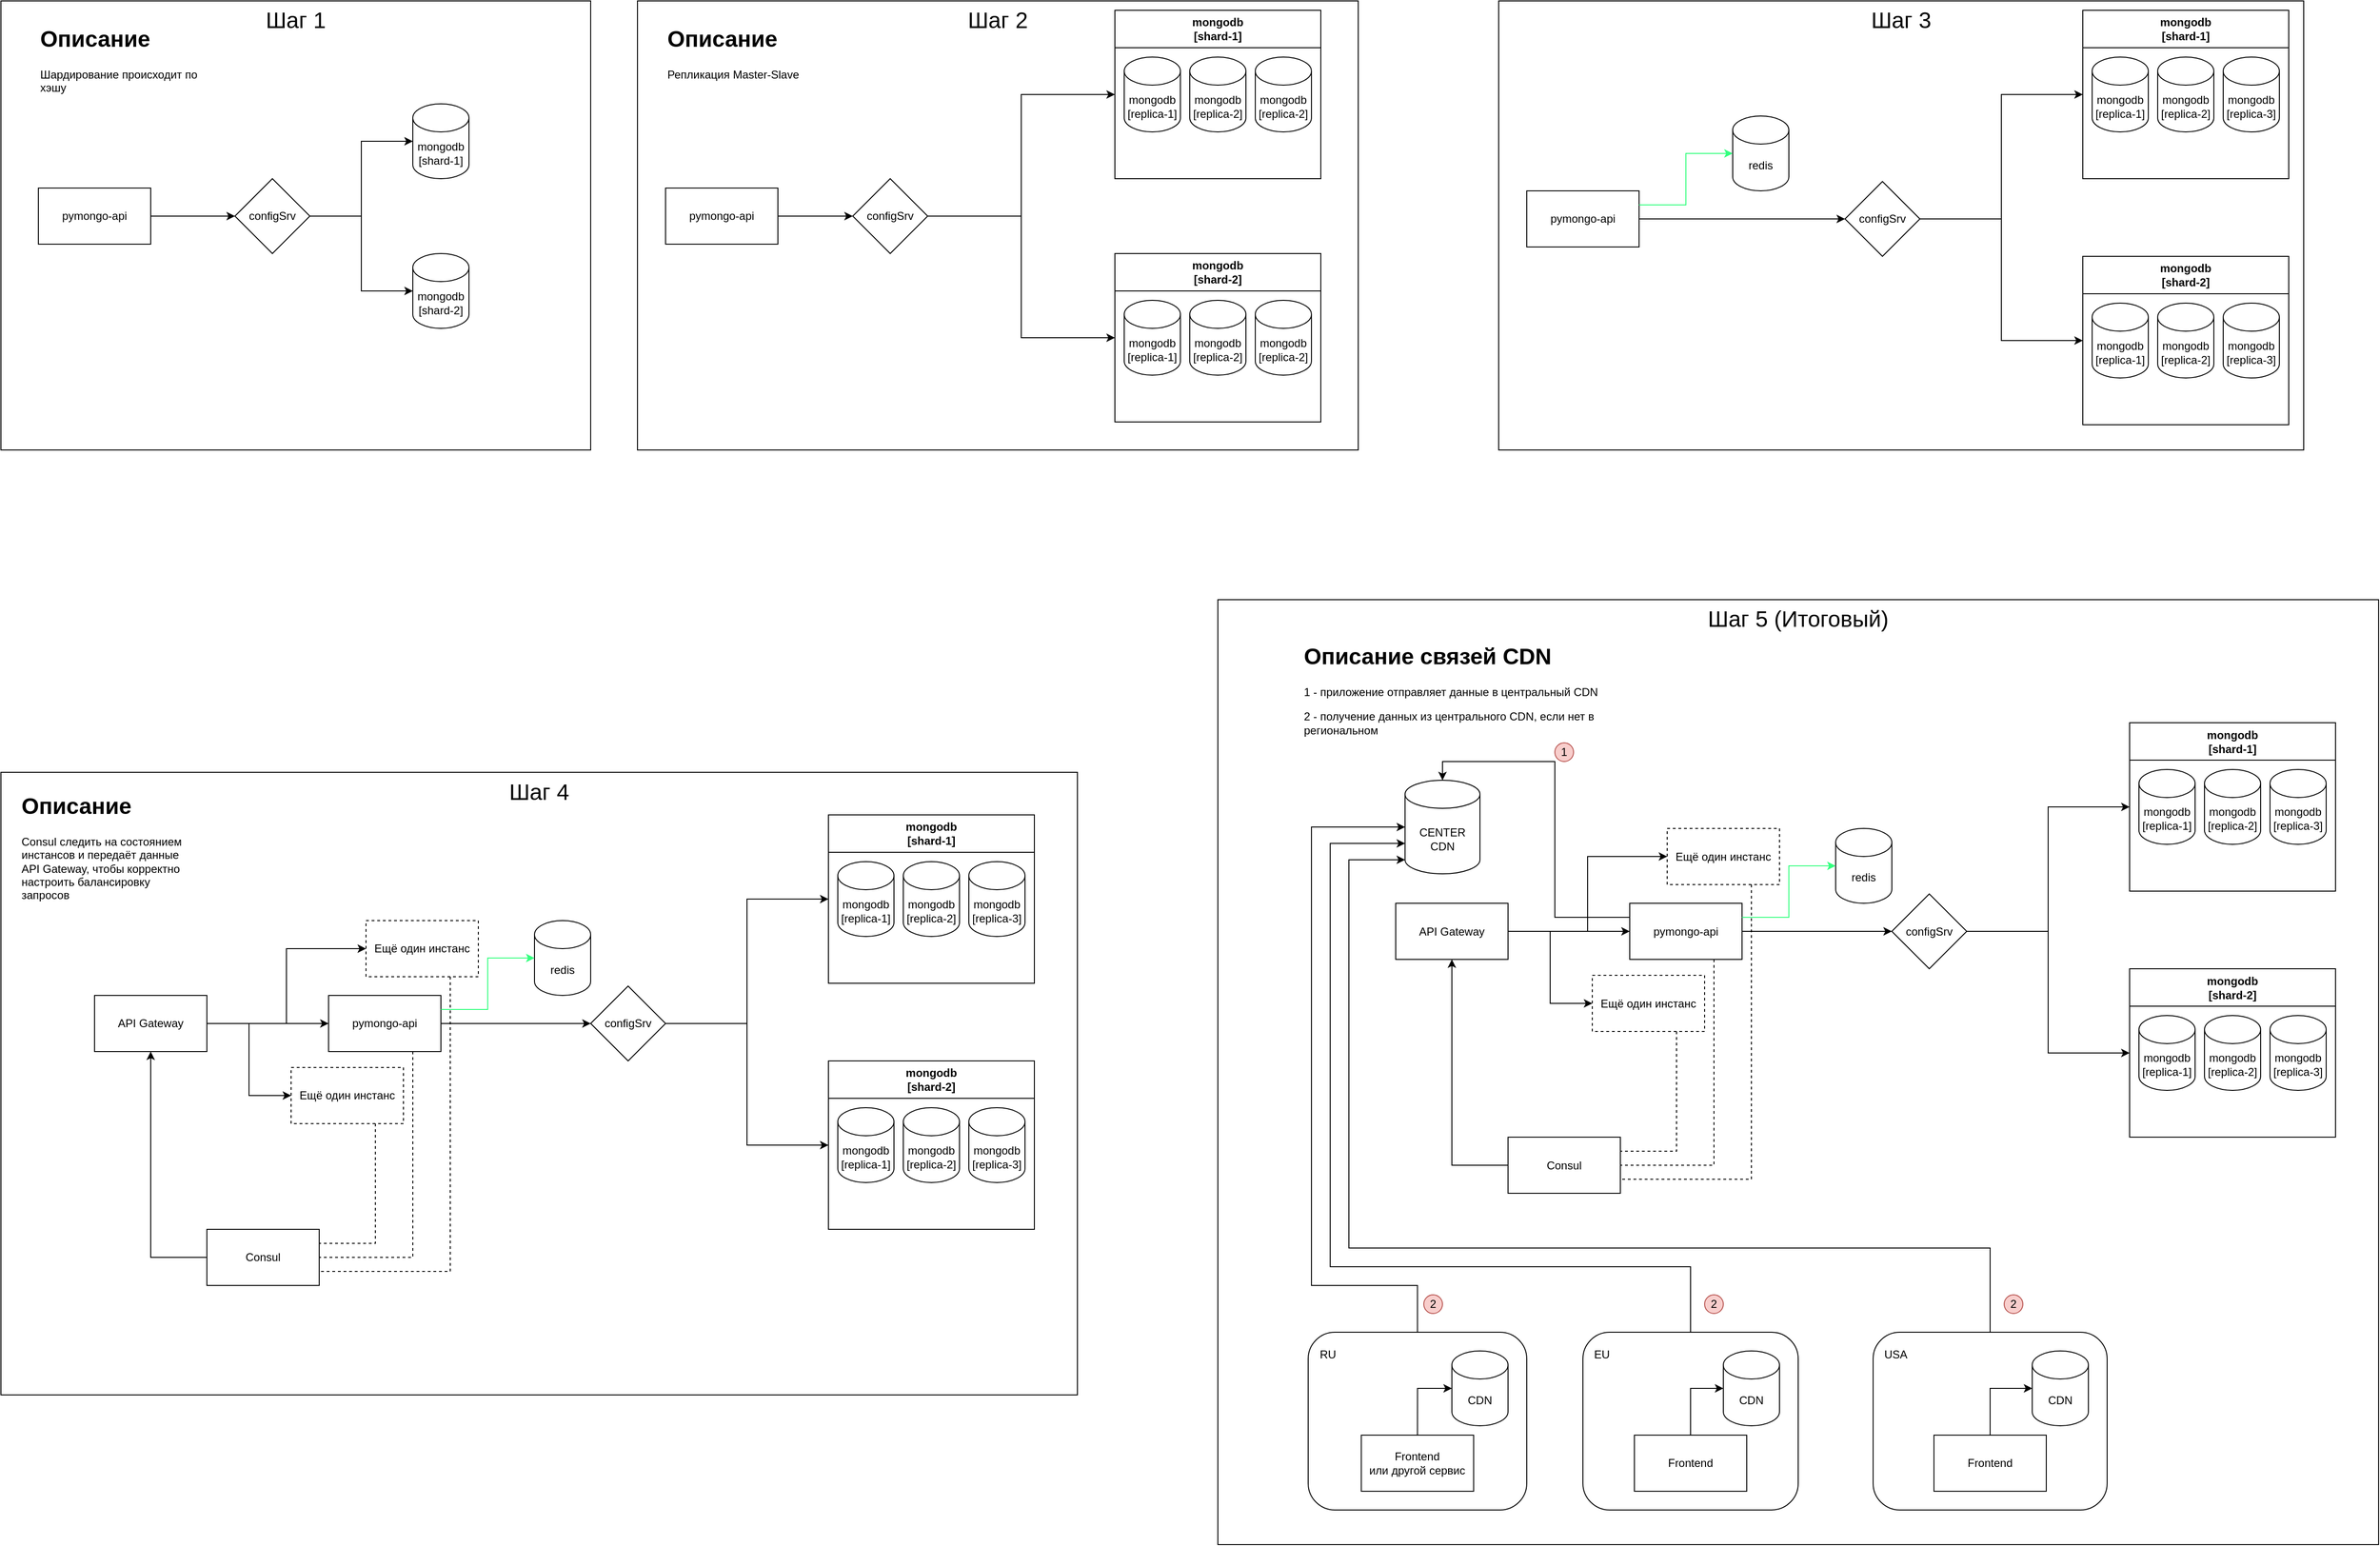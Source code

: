 <mxfile version="25.0.3">
  <diagram name="Page-1" id="-H_mtQnk-PTXWXPvYvuk">
    <mxGraphModel grid="1" page="1" gridSize="10" guides="1" tooltips="1" connect="1" arrows="1" fold="1" pageScale="1" pageWidth="1169" pageHeight="827" math="0" shadow="0">
      <root>
        <mxCell id="0" />
        <mxCell id="1" parent="0" />
        <mxCell id="6GnVp3oRalSN-hNFa3uG-95" value="Шаг 5 (Итоговый)" style="rounded=0;whiteSpace=wrap;html=1;fontSize=24;verticalAlign=top;" vertex="1" parent="1">
          <mxGeometry x="1300" y="640" width="1240" height="1010" as="geometry" />
        </mxCell>
        <mxCell id="6GnVp3oRalSN-hNFa3uG-94" value="Шаг 4" style="rounded=0;whiteSpace=wrap;html=1;fontSize=24;verticalAlign=top;" vertex="1" parent="1">
          <mxGeometry y="824.5" width="1150" height="665.5" as="geometry" />
        </mxCell>
        <mxCell id="6GnVp3oRalSN-hNFa3uG-93" value="Шаг 3" style="rounded=0;whiteSpace=wrap;html=1;fontSize=24;verticalAlign=top;" vertex="1" parent="1">
          <mxGeometry x="1600" width="860" height="480" as="geometry" />
        </mxCell>
        <mxCell id="6GnVp3oRalSN-hNFa3uG-92" value="Шаг 2" style="rounded=0;whiteSpace=wrap;html=1;fontSize=24;verticalAlign=top;" vertex="1" parent="1">
          <mxGeometry x="680" width="770" height="480" as="geometry" />
        </mxCell>
        <mxCell id="6GnVp3oRalSN-hNFa3uG-91" value="Шаг 1" style="rounded=0;whiteSpace=wrap;html=1;align=center;verticalAlign=top;fontSize=24;" vertex="1" parent="1">
          <mxGeometry width="630" height="480" as="geometry" />
        </mxCell>
        <mxCell id="y2DUxDN0twUBvDMPeHDj-34" style="edgeStyle=orthogonalEdgeStyle;rounded=0;orthogonalLoop=1;jettySize=auto;html=1;exitX=1;exitY=0.5;exitDx=0;exitDy=0;entryX=0;entryY=0.5;entryDx=0;entryDy=0;" edge="1" parent="1" source="y2DUxDN0twUBvDMPeHDj-32" target="y2DUxDN0twUBvDMPeHDj-33">
          <mxGeometry relative="1" as="geometry" />
        </mxCell>
        <mxCell id="y2DUxDN0twUBvDMPeHDj-32" value="pymongo-api" style="rounded=0;whiteSpace=wrap;html=1;" vertex="1" parent="1">
          <mxGeometry x="40" y="200" width="120" height="60" as="geometry" />
        </mxCell>
        <mxCell id="y2DUxDN0twUBvDMPeHDj-33" value="configSrv" style="rhombus;whiteSpace=wrap;html=1;" vertex="1" parent="1">
          <mxGeometry x="250" y="190" width="80" height="80" as="geometry" />
        </mxCell>
        <mxCell id="y2DUxDN0twUBvDMPeHDj-35" value="mongodb&lt;div&gt;[shard-1&lt;span style=&quot;background-color: initial;&quot;&gt;]&lt;/span&gt;&lt;/div&gt;" style="shape=cylinder3;whiteSpace=wrap;html=1;boundedLbl=1;backgroundOutline=1;size=15;" vertex="1" parent="1">
          <mxGeometry x="440" y="110" width="60" height="80" as="geometry" />
        </mxCell>
        <mxCell id="y2DUxDN0twUBvDMPeHDj-36" value="mongodb&lt;div&gt;[shard-2&lt;span style=&quot;background-color: initial;&quot;&gt;]&lt;/span&gt;&lt;/div&gt;" style="shape=cylinder3;whiteSpace=wrap;html=1;boundedLbl=1;backgroundOutline=1;size=15;" vertex="1" parent="1">
          <mxGeometry x="440" y="270" width="60" height="80" as="geometry" />
        </mxCell>
        <mxCell id="y2DUxDN0twUBvDMPeHDj-38" style="edgeStyle=orthogonalEdgeStyle;rounded=0;orthogonalLoop=1;jettySize=auto;html=1;exitX=1;exitY=0.5;exitDx=0;exitDy=0;entryX=0;entryY=0.5;entryDx=0;entryDy=0;entryPerimeter=0;" edge="1" parent="1" source="y2DUxDN0twUBvDMPeHDj-33" target="y2DUxDN0twUBvDMPeHDj-35">
          <mxGeometry relative="1" as="geometry" />
        </mxCell>
        <mxCell id="y2DUxDN0twUBvDMPeHDj-40" style="edgeStyle=orthogonalEdgeStyle;rounded=0;orthogonalLoop=1;jettySize=auto;html=1;exitX=1;exitY=0.5;exitDx=0;exitDy=0;entryX=0;entryY=0.5;entryDx=0;entryDy=0;entryPerimeter=0;" edge="1" parent="1" source="y2DUxDN0twUBvDMPeHDj-33" target="y2DUxDN0twUBvDMPeHDj-36">
          <mxGeometry relative="1" as="geometry" />
        </mxCell>
        <mxCell id="y2DUxDN0twUBvDMPeHDj-42" style="edgeStyle=orthogonalEdgeStyle;rounded=0;orthogonalLoop=1;jettySize=auto;html=1;exitX=1;exitY=0.5;exitDx=0;exitDy=0;entryX=0;entryY=0.5;entryDx=0;entryDy=0;" edge="1" parent="1" source="y2DUxDN0twUBvDMPeHDj-43" target="y2DUxDN0twUBvDMPeHDj-44">
          <mxGeometry relative="1" as="geometry" />
        </mxCell>
        <mxCell id="y2DUxDN0twUBvDMPeHDj-43" value="pymongo-api" style="rounded=0;whiteSpace=wrap;html=1;" vertex="1" parent="1">
          <mxGeometry x="710" y="200" width="120" height="60" as="geometry" />
        </mxCell>
        <mxCell id="t4uRbhj1rG5dA1wvpXLE-17" style="edgeStyle=orthogonalEdgeStyle;rounded=0;orthogonalLoop=1;jettySize=auto;html=1;exitX=1;exitY=0.5;exitDx=0;exitDy=0;entryX=0;entryY=0.5;entryDx=0;entryDy=0;" edge="1" parent="1" source="y2DUxDN0twUBvDMPeHDj-44" target="t4uRbhj1rG5dA1wvpXLE-1">
          <mxGeometry relative="1" as="geometry" />
        </mxCell>
        <mxCell id="t4uRbhj1rG5dA1wvpXLE-19" style="edgeStyle=orthogonalEdgeStyle;rounded=0;orthogonalLoop=1;jettySize=auto;html=1;exitX=1;exitY=0.5;exitDx=0;exitDy=0;entryX=0;entryY=0.5;entryDx=0;entryDy=0;" edge="1" parent="1" source="y2DUxDN0twUBvDMPeHDj-44" target="t4uRbhj1rG5dA1wvpXLE-9">
          <mxGeometry relative="1" as="geometry" />
        </mxCell>
        <mxCell id="y2DUxDN0twUBvDMPeHDj-44" value="configSrv" style="rhombus;whiteSpace=wrap;html=1;" vertex="1" parent="1">
          <mxGeometry x="910" y="190" width="80" height="80" as="geometry" />
        </mxCell>
        <mxCell id="t4uRbhj1rG5dA1wvpXLE-1" value="mongodb&lt;div&gt;[shard-1]&lt;/div&gt;" style="swimlane;whiteSpace=wrap;html=1;startSize=40;" vertex="1" parent="1">
          <mxGeometry x="1190" y="10" width="220" height="180" as="geometry" />
        </mxCell>
        <mxCell id="t4uRbhj1rG5dA1wvpXLE-2" value="mongodb&lt;div&gt;[replica-1]&lt;/div&gt;" style="shape=cylinder3;whiteSpace=wrap;html=1;boundedLbl=1;backgroundOutline=1;size=15;" vertex="1" parent="t4uRbhj1rG5dA1wvpXLE-1">
          <mxGeometry x="10" y="50" width="60" height="80" as="geometry" />
        </mxCell>
        <mxCell id="t4uRbhj1rG5dA1wvpXLE-4" value="mongodb&lt;div&gt;[replica-2]&lt;/div&gt;" style="shape=cylinder3;whiteSpace=wrap;html=1;boundedLbl=1;backgroundOutline=1;size=15;" vertex="1" parent="t4uRbhj1rG5dA1wvpXLE-1">
          <mxGeometry x="80" y="50" width="60" height="80" as="geometry" />
        </mxCell>
        <mxCell id="t4uRbhj1rG5dA1wvpXLE-3" value="mongodb&lt;div&gt;[replica-2]&lt;/div&gt;" style="shape=cylinder3;whiteSpace=wrap;html=1;boundedLbl=1;backgroundOutline=1;size=15;" vertex="1" parent="t4uRbhj1rG5dA1wvpXLE-1">
          <mxGeometry x="150" y="50" width="60" height="80" as="geometry" />
        </mxCell>
        <mxCell id="t4uRbhj1rG5dA1wvpXLE-9" value="mongodb&lt;div&gt;[shard-2]&lt;/div&gt;" style="swimlane;whiteSpace=wrap;html=1;startSize=40;" vertex="1" parent="1">
          <mxGeometry x="1190" y="270" width="220" height="180" as="geometry" />
        </mxCell>
        <mxCell id="t4uRbhj1rG5dA1wvpXLE-10" value="mongodb&lt;div&gt;[replica-1]&lt;/div&gt;" style="shape=cylinder3;whiteSpace=wrap;html=1;boundedLbl=1;backgroundOutline=1;size=15;" vertex="1" parent="t4uRbhj1rG5dA1wvpXLE-9">
          <mxGeometry x="10" y="50" width="60" height="80" as="geometry" />
        </mxCell>
        <mxCell id="t4uRbhj1rG5dA1wvpXLE-11" value="mongodb&lt;div&gt;[replica-2]&lt;/div&gt;" style="shape=cylinder3;whiteSpace=wrap;html=1;boundedLbl=1;backgroundOutline=1;size=15;" vertex="1" parent="t4uRbhj1rG5dA1wvpXLE-9">
          <mxGeometry x="80" y="50" width="60" height="80" as="geometry" />
        </mxCell>
        <mxCell id="t4uRbhj1rG5dA1wvpXLE-12" value="mongodb&lt;div&gt;[replica-2]&lt;/div&gt;" style="shape=cylinder3;whiteSpace=wrap;html=1;boundedLbl=1;backgroundOutline=1;size=15;" vertex="1" parent="t4uRbhj1rG5dA1wvpXLE-9">
          <mxGeometry x="150" y="50" width="60" height="80" as="geometry" />
        </mxCell>
        <mxCell id="t4uRbhj1rG5dA1wvpXLE-21" style="edgeStyle=orthogonalEdgeStyle;rounded=0;orthogonalLoop=1;jettySize=auto;html=1;exitX=1;exitY=0.5;exitDx=0;exitDy=0;entryX=0;entryY=0.5;entryDx=0;entryDy=0;" edge="1" parent="1" source="t4uRbhj1rG5dA1wvpXLE-22" target="t4uRbhj1rG5dA1wvpXLE-26">
          <mxGeometry relative="1" as="geometry" />
        </mxCell>
        <mxCell id="t4uRbhj1rG5dA1wvpXLE-22" value="pymongo-api" style="rounded=0;whiteSpace=wrap;html=1;" vertex="1" parent="1">
          <mxGeometry x="1630" y="203" width="120" height="60" as="geometry" />
        </mxCell>
        <mxCell id="t4uRbhj1rG5dA1wvpXLE-23" style="edgeStyle=orthogonalEdgeStyle;rounded=0;orthogonalLoop=1;jettySize=auto;html=1;exitX=1;exitY=0.5;exitDx=0;exitDy=0;entryX=0;entryY=0.5;entryDx=0;entryDy=0;" edge="1" parent="1" source="t4uRbhj1rG5dA1wvpXLE-26" target="t4uRbhj1rG5dA1wvpXLE-27">
          <mxGeometry relative="1" as="geometry" />
        </mxCell>
        <mxCell id="t4uRbhj1rG5dA1wvpXLE-25" style="edgeStyle=orthogonalEdgeStyle;rounded=0;orthogonalLoop=1;jettySize=auto;html=1;exitX=1;exitY=0.5;exitDx=0;exitDy=0;entryX=0;entryY=0.5;entryDx=0;entryDy=0;" edge="1" parent="1" source="t4uRbhj1rG5dA1wvpXLE-26" target="t4uRbhj1rG5dA1wvpXLE-31">
          <mxGeometry relative="1" as="geometry" />
        </mxCell>
        <mxCell id="t4uRbhj1rG5dA1wvpXLE-26" value="configSrv" style="rhombus;whiteSpace=wrap;html=1;" vertex="1" parent="1">
          <mxGeometry x="1970" y="193" width="80" height="80" as="geometry" />
        </mxCell>
        <mxCell id="t4uRbhj1rG5dA1wvpXLE-27" value="mongodb&lt;div&gt;[shard-1]&lt;/div&gt;" style="swimlane;whiteSpace=wrap;html=1;startSize=40;" vertex="1" parent="1">
          <mxGeometry x="2224" y="10" width="220" height="180" as="geometry">
            <mxRectangle x="2234" y="7" width="90" height="40" as="alternateBounds" />
          </mxGeometry>
        </mxCell>
        <mxCell id="t4uRbhj1rG5dA1wvpXLE-28" value="mongodb&lt;div&gt;[replica-1]&lt;/div&gt;" style="shape=cylinder3;whiteSpace=wrap;html=1;boundedLbl=1;backgroundOutline=1;size=15;" vertex="1" parent="t4uRbhj1rG5dA1wvpXLE-27">
          <mxGeometry x="10" y="50" width="60" height="80" as="geometry" />
        </mxCell>
        <mxCell id="t4uRbhj1rG5dA1wvpXLE-29" value="mongodb&lt;div&gt;[replica-2]&lt;/div&gt;" style="shape=cylinder3;whiteSpace=wrap;html=1;boundedLbl=1;backgroundOutline=1;size=15;" vertex="1" parent="t4uRbhj1rG5dA1wvpXLE-27">
          <mxGeometry x="80" y="50" width="60" height="80" as="geometry" />
        </mxCell>
        <mxCell id="t4uRbhj1rG5dA1wvpXLE-30" value="mongodb&lt;div&gt;[replica-3]&lt;/div&gt;" style="shape=cylinder3;whiteSpace=wrap;html=1;boundedLbl=1;backgroundOutline=1;size=15;" vertex="1" parent="t4uRbhj1rG5dA1wvpXLE-27">
          <mxGeometry x="150" y="50" width="60" height="80" as="geometry" />
        </mxCell>
        <mxCell id="t4uRbhj1rG5dA1wvpXLE-31" value="mongodb&lt;div&gt;[shard-2]&lt;/div&gt;" style="swimlane;whiteSpace=wrap;html=1;startSize=40;" vertex="1" parent="1">
          <mxGeometry x="2224" y="273" width="220" height="180" as="geometry" />
        </mxCell>
        <mxCell id="t4uRbhj1rG5dA1wvpXLE-32" value="mongodb&lt;div&gt;[replica-1]&lt;/div&gt;" style="shape=cylinder3;whiteSpace=wrap;html=1;boundedLbl=1;backgroundOutline=1;size=15;" vertex="1" parent="t4uRbhj1rG5dA1wvpXLE-31">
          <mxGeometry x="10" y="50" width="60" height="80" as="geometry" />
        </mxCell>
        <mxCell id="t4uRbhj1rG5dA1wvpXLE-33" value="mongodb&lt;div&gt;[replica-2]&lt;/div&gt;" style="shape=cylinder3;whiteSpace=wrap;html=1;boundedLbl=1;backgroundOutline=1;size=15;" vertex="1" parent="t4uRbhj1rG5dA1wvpXLE-31">
          <mxGeometry x="80" y="50" width="60" height="80" as="geometry" />
        </mxCell>
        <mxCell id="t4uRbhj1rG5dA1wvpXLE-34" value="mongodb&lt;div&gt;[replica-3]&lt;/div&gt;" style="shape=cylinder3;whiteSpace=wrap;html=1;boundedLbl=1;backgroundOutline=1;size=15;" vertex="1" parent="t4uRbhj1rG5dA1wvpXLE-31">
          <mxGeometry x="150" y="50" width="60" height="80" as="geometry" />
        </mxCell>
        <mxCell id="t4uRbhj1rG5dA1wvpXLE-39" value="redis" style="shape=cylinder3;whiteSpace=wrap;html=1;boundedLbl=1;backgroundOutline=1;size=15;" vertex="1" parent="1">
          <mxGeometry x="1850" y="123" width="60" height="80" as="geometry" />
        </mxCell>
        <mxCell id="t4uRbhj1rG5dA1wvpXLE-40" style="edgeStyle=orthogonalEdgeStyle;rounded=0;orthogonalLoop=1;jettySize=auto;html=1;exitX=1;exitY=0.25;exitDx=0;exitDy=0;entryX=0;entryY=0.5;entryDx=0;entryDy=0;entryPerimeter=0;strokeColor=#33FF7E;" edge="1" parent="1" source="t4uRbhj1rG5dA1wvpXLE-22" target="t4uRbhj1rG5dA1wvpXLE-39">
          <mxGeometry relative="1" as="geometry" />
        </mxCell>
        <mxCell id="6GnVp3oRalSN-hNFa3uG-1" style="edgeStyle=orthogonalEdgeStyle;rounded=0;orthogonalLoop=1;jettySize=auto;html=1;exitX=1;exitY=0.5;exitDx=0;exitDy=0;entryX=0;entryY=0.5;entryDx=0;entryDy=0;" edge="1" parent="1" source="6GnVp3oRalSN-hNFa3uG-2" target="6GnVp3oRalSN-hNFa3uG-5">
          <mxGeometry relative="1" as="geometry" />
        </mxCell>
        <mxCell id="6GnVp3oRalSN-hNFa3uG-26" style="edgeStyle=orthogonalEdgeStyle;rounded=0;orthogonalLoop=1;jettySize=auto;html=1;exitX=0.75;exitY=1;exitDx=0;exitDy=0;entryX=1;entryY=0.5;entryDx=0;entryDy=0;endArrow=none;endFill=0;dashed=1;" edge="1" parent="1" source="6GnVp3oRalSN-hNFa3uG-2" target="6GnVp3oRalSN-hNFa3uG-23">
          <mxGeometry relative="1" as="geometry" />
        </mxCell>
        <mxCell id="6GnVp3oRalSN-hNFa3uG-2" value="pymongo-api" style="rounded=0;whiteSpace=wrap;html=1;" vertex="1" parent="1">
          <mxGeometry x="350" y="1063" width="120" height="60" as="geometry" />
        </mxCell>
        <mxCell id="6GnVp3oRalSN-hNFa3uG-3" style="edgeStyle=orthogonalEdgeStyle;rounded=0;orthogonalLoop=1;jettySize=auto;html=1;exitX=1;exitY=0.5;exitDx=0;exitDy=0;entryX=0;entryY=0.5;entryDx=0;entryDy=0;" edge="1" parent="1" source="6GnVp3oRalSN-hNFa3uG-5" target="6GnVp3oRalSN-hNFa3uG-6">
          <mxGeometry relative="1" as="geometry" />
        </mxCell>
        <mxCell id="6GnVp3oRalSN-hNFa3uG-4" style="edgeStyle=orthogonalEdgeStyle;rounded=0;orthogonalLoop=1;jettySize=auto;html=1;exitX=1;exitY=0.5;exitDx=0;exitDy=0;entryX=0;entryY=0.5;entryDx=0;entryDy=0;" edge="1" parent="1" source="6GnVp3oRalSN-hNFa3uG-5" target="6GnVp3oRalSN-hNFa3uG-10">
          <mxGeometry relative="1" as="geometry" />
        </mxCell>
        <mxCell id="6GnVp3oRalSN-hNFa3uG-5" value="configSrv" style="rhombus;whiteSpace=wrap;html=1;" vertex="1" parent="1">
          <mxGeometry x="630" y="1053" width="80" height="80" as="geometry" />
        </mxCell>
        <mxCell id="6GnVp3oRalSN-hNFa3uG-6" value="mongodb&lt;div&gt;[shard-1]&lt;/div&gt;" style="swimlane;whiteSpace=wrap;html=1;startSize=40;" vertex="1" parent="1">
          <mxGeometry x="884" y="870" width="220" height="180" as="geometry">
            <mxRectangle x="2234" y="7" width="90" height="40" as="alternateBounds" />
          </mxGeometry>
        </mxCell>
        <mxCell id="6GnVp3oRalSN-hNFa3uG-7" value="mongodb&lt;div&gt;[replica-1]&lt;/div&gt;" style="shape=cylinder3;whiteSpace=wrap;html=1;boundedLbl=1;backgroundOutline=1;size=15;" vertex="1" parent="6GnVp3oRalSN-hNFa3uG-6">
          <mxGeometry x="10" y="50" width="60" height="80" as="geometry" />
        </mxCell>
        <mxCell id="6GnVp3oRalSN-hNFa3uG-8" value="mongodb&lt;div&gt;[replica-2]&lt;/div&gt;" style="shape=cylinder3;whiteSpace=wrap;html=1;boundedLbl=1;backgroundOutline=1;size=15;" vertex="1" parent="6GnVp3oRalSN-hNFa3uG-6">
          <mxGeometry x="80" y="50" width="60" height="80" as="geometry" />
        </mxCell>
        <mxCell id="6GnVp3oRalSN-hNFa3uG-9" value="mongodb&lt;div&gt;[replica-3]&lt;/div&gt;" style="shape=cylinder3;whiteSpace=wrap;html=1;boundedLbl=1;backgroundOutline=1;size=15;" vertex="1" parent="6GnVp3oRalSN-hNFa3uG-6">
          <mxGeometry x="150" y="50" width="60" height="80" as="geometry" />
        </mxCell>
        <mxCell id="6GnVp3oRalSN-hNFa3uG-10" value="mongodb&lt;div&gt;[shard-2]&lt;/div&gt;" style="swimlane;whiteSpace=wrap;html=1;startSize=40;" vertex="1" parent="1">
          <mxGeometry x="884" y="1133" width="220" height="180" as="geometry" />
        </mxCell>
        <mxCell id="6GnVp3oRalSN-hNFa3uG-11" value="mongodb&lt;div&gt;[replica-1]&lt;/div&gt;" style="shape=cylinder3;whiteSpace=wrap;html=1;boundedLbl=1;backgroundOutline=1;size=15;" vertex="1" parent="6GnVp3oRalSN-hNFa3uG-10">
          <mxGeometry x="10" y="50" width="60" height="80" as="geometry" />
        </mxCell>
        <mxCell id="6GnVp3oRalSN-hNFa3uG-12" value="mongodb&lt;div&gt;[replica-2]&lt;/div&gt;" style="shape=cylinder3;whiteSpace=wrap;html=1;boundedLbl=1;backgroundOutline=1;size=15;" vertex="1" parent="6GnVp3oRalSN-hNFa3uG-10">
          <mxGeometry x="80" y="50" width="60" height="80" as="geometry" />
        </mxCell>
        <mxCell id="6GnVp3oRalSN-hNFa3uG-13" value="mongodb&lt;div&gt;[replica-3]&lt;/div&gt;" style="shape=cylinder3;whiteSpace=wrap;html=1;boundedLbl=1;backgroundOutline=1;size=15;" vertex="1" parent="6GnVp3oRalSN-hNFa3uG-10">
          <mxGeometry x="150" y="50" width="60" height="80" as="geometry" />
        </mxCell>
        <mxCell id="6GnVp3oRalSN-hNFa3uG-14" value="redis" style="shape=cylinder3;whiteSpace=wrap;html=1;boundedLbl=1;backgroundOutline=1;size=15;" vertex="1" parent="1">
          <mxGeometry x="570" y="983" width="60" height="80" as="geometry" />
        </mxCell>
        <mxCell id="6GnVp3oRalSN-hNFa3uG-15" style="edgeStyle=orthogonalEdgeStyle;rounded=0;orthogonalLoop=1;jettySize=auto;html=1;exitX=1;exitY=0.25;exitDx=0;exitDy=0;entryX=0;entryY=0.5;entryDx=0;entryDy=0;entryPerimeter=0;strokeColor=#33FF7E;" edge="1" parent="1" source="6GnVp3oRalSN-hNFa3uG-2" target="6GnVp3oRalSN-hNFa3uG-14">
          <mxGeometry relative="1" as="geometry" />
        </mxCell>
        <mxCell id="6GnVp3oRalSN-hNFa3uG-20" style="edgeStyle=orthogonalEdgeStyle;rounded=0;orthogonalLoop=1;jettySize=auto;html=1;exitX=1;exitY=0.5;exitDx=0;exitDy=0;entryX=0;entryY=0.5;entryDx=0;entryDy=0;" edge="1" parent="1" source="6GnVp3oRalSN-hNFa3uG-16" target="6GnVp3oRalSN-hNFa3uG-18">
          <mxGeometry relative="1" as="geometry" />
        </mxCell>
        <mxCell id="6GnVp3oRalSN-hNFa3uG-21" style="edgeStyle=orthogonalEdgeStyle;rounded=0;orthogonalLoop=1;jettySize=auto;html=1;exitX=1;exitY=0.5;exitDx=0;exitDy=0;" edge="1" parent="1" source="6GnVp3oRalSN-hNFa3uG-16" target="6GnVp3oRalSN-hNFa3uG-2">
          <mxGeometry relative="1" as="geometry" />
        </mxCell>
        <mxCell id="6GnVp3oRalSN-hNFa3uG-22" style="edgeStyle=orthogonalEdgeStyle;rounded=0;orthogonalLoop=1;jettySize=auto;html=1;exitX=1;exitY=0.5;exitDx=0;exitDy=0;entryX=0;entryY=0.5;entryDx=0;entryDy=0;" edge="1" parent="1" source="6GnVp3oRalSN-hNFa3uG-16" target="6GnVp3oRalSN-hNFa3uG-19">
          <mxGeometry relative="1" as="geometry" />
        </mxCell>
        <mxCell id="6GnVp3oRalSN-hNFa3uG-16" value="API Gateway" style="rounded=0;whiteSpace=wrap;html=1;" vertex="1" parent="1">
          <mxGeometry x="100" y="1063" width="120" height="60" as="geometry" />
        </mxCell>
        <mxCell id="6GnVp3oRalSN-hNFa3uG-27" style="edgeStyle=orthogonalEdgeStyle;rounded=0;orthogonalLoop=1;jettySize=auto;html=1;exitX=0.75;exitY=1;exitDx=0;exitDy=0;entryX=1;entryY=0.75;entryDx=0;entryDy=0;endArrow=none;endFill=0;dashed=1;" edge="1" parent="1" source="6GnVp3oRalSN-hNFa3uG-18" target="6GnVp3oRalSN-hNFa3uG-23">
          <mxGeometry relative="1" as="geometry" />
        </mxCell>
        <mxCell id="6GnVp3oRalSN-hNFa3uG-18" value="Ещё один инстанс" style="rounded=0;whiteSpace=wrap;html=1;dashed=1;" vertex="1" parent="1">
          <mxGeometry x="390" y="983" width="120" height="60" as="geometry" />
        </mxCell>
        <mxCell id="6GnVp3oRalSN-hNFa3uG-25" style="edgeStyle=orthogonalEdgeStyle;rounded=0;orthogonalLoop=1;jettySize=auto;html=1;exitX=0.75;exitY=1;exitDx=0;exitDy=0;entryX=1;entryY=0.25;entryDx=0;entryDy=0;dashed=1;endArrow=none;endFill=0;" edge="1" parent="1" source="6GnVp3oRalSN-hNFa3uG-19" target="6GnVp3oRalSN-hNFa3uG-23">
          <mxGeometry relative="1" as="geometry" />
        </mxCell>
        <mxCell id="6GnVp3oRalSN-hNFa3uG-19" value="Ещё один инстанс" style="rounded=0;whiteSpace=wrap;html=1;dashed=1;" vertex="1" parent="1">
          <mxGeometry x="310" y="1140" width="120" height="60" as="geometry" />
        </mxCell>
        <mxCell id="6GnVp3oRalSN-hNFa3uG-24" style="edgeStyle=orthogonalEdgeStyle;rounded=0;orthogonalLoop=1;jettySize=auto;html=1;exitX=0;exitY=0.5;exitDx=0;exitDy=0;entryX=0.5;entryY=1;entryDx=0;entryDy=0;" edge="1" parent="1" source="6GnVp3oRalSN-hNFa3uG-23" target="6GnVp3oRalSN-hNFa3uG-16">
          <mxGeometry relative="1" as="geometry" />
        </mxCell>
        <mxCell id="6GnVp3oRalSN-hNFa3uG-23" value="Consul" style="rounded=0;whiteSpace=wrap;html=1;" vertex="1" parent="1">
          <mxGeometry x="220" y="1313" width="120" height="60" as="geometry" />
        </mxCell>
        <mxCell id="6GnVp3oRalSN-hNFa3uG-30" style="edgeStyle=orthogonalEdgeStyle;rounded=0;orthogonalLoop=1;jettySize=auto;html=1;exitX=1;exitY=0.5;exitDx=0;exitDy=0;entryX=0;entryY=0.5;entryDx=0;entryDy=0;" edge="1" parent="1" source="6GnVp3oRalSN-hNFa3uG-32" target="6GnVp3oRalSN-hNFa3uG-35">
          <mxGeometry relative="1" as="geometry" />
        </mxCell>
        <mxCell id="6GnVp3oRalSN-hNFa3uG-31" style="edgeStyle=orthogonalEdgeStyle;rounded=0;orthogonalLoop=1;jettySize=auto;html=1;exitX=0.75;exitY=1;exitDx=0;exitDy=0;entryX=1;entryY=0.5;entryDx=0;entryDy=0;endArrow=none;endFill=0;dashed=1;" edge="1" parent="1" source="6GnVp3oRalSN-hNFa3uG-32" target="6GnVp3oRalSN-hNFa3uG-55">
          <mxGeometry relative="1" as="geometry" />
        </mxCell>
        <mxCell id="6GnVp3oRalSN-hNFa3uG-32" value="pymongo-api" style="rounded=0;whiteSpace=wrap;html=1;" vertex="1" parent="1">
          <mxGeometry x="1740" y="964.5" width="120" height="60" as="geometry" />
        </mxCell>
        <mxCell id="6GnVp3oRalSN-hNFa3uG-33" style="edgeStyle=orthogonalEdgeStyle;rounded=0;orthogonalLoop=1;jettySize=auto;html=1;exitX=1;exitY=0.5;exitDx=0;exitDy=0;entryX=0;entryY=0.5;entryDx=0;entryDy=0;" edge="1" parent="1" source="6GnVp3oRalSN-hNFa3uG-35" target="6GnVp3oRalSN-hNFa3uG-36">
          <mxGeometry relative="1" as="geometry" />
        </mxCell>
        <mxCell id="6GnVp3oRalSN-hNFa3uG-34" style="edgeStyle=orthogonalEdgeStyle;rounded=0;orthogonalLoop=1;jettySize=auto;html=1;exitX=1;exitY=0.5;exitDx=0;exitDy=0;entryX=0;entryY=0.5;entryDx=0;entryDy=0;" edge="1" parent="1" source="6GnVp3oRalSN-hNFa3uG-35" target="6GnVp3oRalSN-hNFa3uG-40">
          <mxGeometry relative="1" as="geometry" />
        </mxCell>
        <mxCell id="6GnVp3oRalSN-hNFa3uG-35" value="configSrv" style="rhombus;whiteSpace=wrap;html=1;" vertex="1" parent="1">
          <mxGeometry x="2020" y="954.5" width="80" height="80" as="geometry" />
        </mxCell>
        <mxCell id="6GnVp3oRalSN-hNFa3uG-36" value="mongodb&lt;div&gt;[shard-1]&lt;/div&gt;" style="swimlane;whiteSpace=wrap;html=1;startSize=40;" vertex="1" parent="1">
          <mxGeometry x="2274" y="771.5" width="220" height="180" as="geometry">
            <mxRectangle x="2234" y="7" width="90" height="40" as="alternateBounds" />
          </mxGeometry>
        </mxCell>
        <mxCell id="6GnVp3oRalSN-hNFa3uG-37" value="mongodb&lt;div&gt;[replica-1]&lt;/div&gt;" style="shape=cylinder3;whiteSpace=wrap;html=1;boundedLbl=1;backgroundOutline=1;size=15;" vertex="1" parent="6GnVp3oRalSN-hNFa3uG-36">
          <mxGeometry x="10" y="50" width="60" height="80" as="geometry" />
        </mxCell>
        <mxCell id="6GnVp3oRalSN-hNFa3uG-38" value="mongodb&lt;div&gt;[replica-2]&lt;/div&gt;" style="shape=cylinder3;whiteSpace=wrap;html=1;boundedLbl=1;backgroundOutline=1;size=15;" vertex="1" parent="6GnVp3oRalSN-hNFa3uG-36">
          <mxGeometry x="80" y="50" width="60" height="80" as="geometry" />
        </mxCell>
        <mxCell id="6GnVp3oRalSN-hNFa3uG-39" value="mongodb&lt;div&gt;[replica-3]&lt;/div&gt;" style="shape=cylinder3;whiteSpace=wrap;html=1;boundedLbl=1;backgroundOutline=1;size=15;" vertex="1" parent="6GnVp3oRalSN-hNFa3uG-36">
          <mxGeometry x="150" y="50" width="60" height="80" as="geometry" />
        </mxCell>
        <mxCell id="6GnVp3oRalSN-hNFa3uG-40" value="mongodb&lt;div&gt;[shard-2]&lt;/div&gt;" style="swimlane;whiteSpace=wrap;html=1;startSize=40;" vertex="1" parent="1">
          <mxGeometry x="2274" y="1034.5" width="220" height="180" as="geometry" />
        </mxCell>
        <mxCell id="6GnVp3oRalSN-hNFa3uG-41" value="mongodb&lt;div&gt;[replica-1]&lt;/div&gt;" style="shape=cylinder3;whiteSpace=wrap;html=1;boundedLbl=1;backgroundOutline=1;size=15;" vertex="1" parent="6GnVp3oRalSN-hNFa3uG-40">
          <mxGeometry x="10" y="50" width="60" height="80" as="geometry" />
        </mxCell>
        <mxCell id="6GnVp3oRalSN-hNFa3uG-42" value="mongodb&lt;div&gt;[replica-2]&lt;/div&gt;" style="shape=cylinder3;whiteSpace=wrap;html=1;boundedLbl=1;backgroundOutline=1;size=15;" vertex="1" parent="6GnVp3oRalSN-hNFa3uG-40">
          <mxGeometry x="80" y="50" width="60" height="80" as="geometry" />
        </mxCell>
        <mxCell id="6GnVp3oRalSN-hNFa3uG-43" value="mongodb&lt;div&gt;[replica-3]&lt;/div&gt;" style="shape=cylinder3;whiteSpace=wrap;html=1;boundedLbl=1;backgroundOutline=1;size=15;" vertex="1" parent="6GnVp3oRalSN-hNFa3uG-40">
          <mxGeometry x="150" y="50" width="60" height="80" as="geometry" />
        </mxCell>
        <mxCell id="6GnVp3oRalSN-hNFa3uG-44" value="redis" style="shape=cylinder3;whiteSpace=wrap;html=1;boundedLbl=1;backgroundOutline=1;size=15;" vertex="1" parent="1">
          <mxGeometry x="1960" y="884.5" width="60" height="80" as="geometry" />
        </mxCell>
        <mxCell id="6GnVp3oRalSN-hNFa3uG-45" style="edgeStyle=orthogonalEdgeStyle;rounded=0;orthogonalLoop=1;jettySize=auto;html=1;exitX=1;exitY=0.25;exitDx=0;exitDy=0;entryX=0;entryY=0.5;entryDx=0;entryDy=0;entryPerimeter=0;strokeColor=#33FF7E;" edge="1" parent="1" source="6GnVp3oRalSN-hNFa3uG-32" target="6GnVp3oRalSN-hNFa3uG-44">
          <mxGeometry relative="1" as="geometry" />
        </mxCell>
        <mxCell id="6GnVp3oRalSN-hNFa3uG-46" style="edgeStyle=orthogonalEdgeStyle;rounded=0;orthogonalLoop=1;jettySize=auto;html=1;exitX=1;exitY=0.5;exitDx=0;exitDy=0;entryX=0;entryY=0.5;entryDx=0;entryDy=0;" edge="1" parent="1" source="6GnVp3oRalSN-hNFa3uG-49" target="6GnVp3oRalSN-hNFa3uG-51">
          <mxGeometry relative="1" as="geometry" />
        </mxCell>
        <mxCell id="6GnVp3oRalSN-hNFa3uG-47" style="edgeStyle=orthogonalEdgeStyle;rounded=0;orthogonalLoop=1;jettySize=auto;html=1;exitX=1;exitY=0.5;exitDx=0;exitDy=0;" edge="1" parent="1" source="6GnVp3oRalSN-hNFa3uG-49" target="6GnVp3oRalSN-hNFa3uG-32">
          <mxGeometry relative="1" as="geometry" />
        </mxCell>
        <mxCell id="6GnVp3oRalSN-hNFa3uG-48" style="edgeStyle=orthogonalEdgeStyle;rounded=0;orthogonalLoop=1;jettySize=auto;html=1;exitX=1;exitY=0.5;exitDx=0;exitDy=0;entryX=0;entryY=0.5;entryDx=0;entryDy=0;" edge="1" parent="1" source="6GnVp3oRalSN-hNFa3uG-49" target="6GnVp3oRalSN-hNFa3uG-53">
          <mxGeometry relative="1" as="geometry" />
        </mxCell>
        <mxCell id="6GnVp3oRalSN-hNFa3uG-49" value="API Gateway" style="rounded=0;whiteSpace=wrap;html=1;" vertex="1" parent="1">
          <mxGeometry x="1490" y="964.5" width="120" height="60" as="geometry" />
        </mxCell>
        <mxCell id="6GnVp3oRalSN-hNFa3uG-50" style="edgeStyle=orthogonalEdgeStyle;rounded=0;orthogonalLoop=1;jettySize=auto;html=1;exitX=0.75;exitY=1;exitDx=0;exitDy=0;entryX=1;entryY=0.75;entryDx=0;entryDy=0;endArrow=none;endFill=0;dashed=1;" edge="1" parent="1" source="6GnVp3oRalSN-hNFa3uG-51" target="6GnVp3oRalSN-hNFa3uG-55">
          <mxGeometry relative="1" as="geometry" />
        </mxCell>
        <mxCell id="6GnVp3oRalSN-hNFa3uG-51" value="Ещё один инстанс" style="rounded=0;whiteSpace=wrap;html=1;dashed=1;" vertex="1" parent="1">
          <mxGeometry x="1780" y="884.5" width="120" height="60" as="geometry" />
        </mxCell>
        <mxCell id="6GnVp3oRalSN-hNFa3uG-52" style="edgeStyle=orthogonalEdgeStyle;rounded=0;orthogonalLoop=1;jettySize=auto;html=1;exitX=0.75;exitY=1;exitDx=0;exitDy=0;entryX=1;entryY=0.25;entryDx=0;entryDy=0;dashed=1;endArrow=none;endFill=0;" edge="1" parent="1" source="6GnVp3oRalSN-hNFa3uG-53" target="6GnVp3oRalSN-hNFa3uG-55">
          <mxGeometry relative="1" as="geometry" />
        </mxCell>
        <mxCell id="6GnVp3oRalSN-hNFa3uG-53" value="Ещё один инстанс" style="rounded=0;whiteSpace=wrap;html=1;dashed=1;" vertex="1" parent="1">
          <mxGeometry x="1700" y="1041.5" width="120" height="60" as="geometry" />
        </mxCell>
        <mxCell id="6GnVp3oRalSN-hNFa3uG-54" style="edgeStyle=orthogonalEdgeStyle;rounded=0;orthogonalLoop=1;jettySize=auto;html=1;exitX=0;exitY=0.5;exitDx=0;exitDy=0;entryX=0.5;entryY=1;entryDx=0;entryDy=0;" edge="1" parent="1" source="6GnVp3oRalSN-hNFa3uG-55" target="6GnVp3oRalSN-hNFa3uG-49">
          <mxGeometry relative="1" as="geometry" />
        </mxCell>
        <mxCell id="6GnVp3oRalSN-hNFa3uG-55" value="Consul" style="rounded=0;whiteSpace=wrap;html=1;" vertex="1" parent="1">
          <mxGeometry x="1610" y="1214.5" width="120" height="60" as="geometry" />
        </mxCell>
        <mxCell id="6GnVp3oRalSN-hNFa3uG-56" value="RU" style="rounded=1;whiteSpace=wrap;html=1;align=left;verticalAlign=top;spacingRight=0;spacingLeft=10;spacingTop=10;" vertex="1" parent="1">
          <mxGeometry x="1396.5" y="1423" width="233.5" height="190" as="geometry" />
        </mxCell>
        <mxCell id="6GnVp3oRalSN-hNFa3uG-57" value="EU" style="rounded=1;whiteSpace=wrap;html=1;align=left;verticalAlign=top;spacingLeft=10;spacingTop=10;" vertex="1" parent="1">
          <mxGeometry x="1690" y="1423" width="230" height="190" as="geometry" />
        </mxCell>
        <mxCell id="6GnVp3oRalSN-hNFa3uG-58" value="USA" style="rounded=1;whiteSpace=wrap;html=1;spacingLeft=10;spacingTop=10;verticalAlign=top;align=left;" vertex="1" parent="1">
          <mxGeometry x="2000" y="1423" width="250" height="190" as="geometry" />
        </mxCell>
        <mxCell id="6GnVp3oRalSN-hNFa3uG-60" value="Frontend&lt;div&gt;или другой сервис&lt;/div&gt;" style="rounded=0;whiteSpace=wrap;html=1;" vertex="1" parent="1">
          <mxGeometry x="1453.25" y="1533" width="120" height="60" as="geometry" />
        </mxCell>
        <mxCell id="6GnVp3oRalSN-hNFa3uG-61" value="Frontend" style="rounded=0;whiteSpace=wrap;html=1;" vertex="1" parent="1">
          <mxGeometry x="1745" y="1533" width="120" height="60" as="geometry" />
        </mxCell>
        <mxCell id="6GnVp3oRalSN-hNFa3uG-62" value="Frontend" style="rounded=0;whiteSpace=wrap;html=1;" vertex="1" parent="1">
          <mxGeometry x="2065" y="1533" width="120" height="60" as="geometry" />
        </mxCell>
        <mxCell id="6GnVp3oRalSN-hNFa3uG-63" value="CDN" style="shape=cylinder3;whiteSpace=wrap;html=1;boundedLbl=1;backgroundOutline=1;size=15;" vertex="1" parent="1">
          <mxGeometry x="1550" y="1443" width="60" height="80" as="geometry" />
        </mxCell>
        <mxCell id="6GnVp3oRalSN-hNFa3uG-64" value="CDN" style="shape=cylinder3;whiteSpace=wrap;html=1;boundedLbl=1;backgroundOutline=1;size=15;" vertex="1" parent="1">
          <mxGeometry x="1840" y="1443" width="60" height="80" as="geometry" />
        </mxCell>
        <mxCell id="6GnVp3oRalSN-hNFa3uG-65" value="CDN" style="shape=cylinder3;whiteSpace=wrap;html=1;boundedLbl=1;backgroundOutline=1;size=15;" vertex="1" parent="1">
          <mxGeometry x="2170" y="1443" width="60" height="80" as="geometry" />
        </mxCell>
        <mxCell id="6GnVp3oRalSN-hNFa3uG-66" style="edgeStyle=orthogonalEdgeStyle;rounded=0;orthogonalLoop=1;jettySize=auto;html=1;exitX=0.5;exitY=0;exitDx=0;exitDy=0;entryX=0;entryY=0.5;entryDx=0;entryDy=0;entryPerimeter=0;" edge="1" parent="1" source="6GnVp3oRalSN-hNFa3uG-60" target="6GnVp3oRalSN-hNFa3uG-63">
          <mxGeometry relative="1" as="geometry" />
        </mxCell>
        <mxCell id="6GnVp3oRalSN-hNFa3uG-67" style="edgeStyle=orthogonalEdgeStyle;rounded=0;orthogonalLoop=1;jettySize=auto;html=1;exitX=0.5;exitY=0;exitDx=0;exitDy=0;entryX=0;entryY=0.5;entryDx=0;entryDy=0;entryPerimeter=0;" edge="1" parent="1" source="6GnVp3oRalSN-hNFa3uG-61" target="6GnVp3oRalSN-hNFa3uG-64">
          <mxGeometry relative="1" as="geometry" />
        </mxCell>
        <mxCell id="6GnVp3oRalSN-hNFa3uG-68" style="edgeStyle=orthogonalEdgeStyle;rounded=0;orthogonalLoop=1;jettySize=auto;html=1;exitX=0.5;exitY=0;exitDx=0;exitDy=0;entryX=0;entryY=0.5;entryDx=0;entryDy=0;entryPerimeter=0;" edge="1" parent="1" source="6GnVp3oRalSN-hNFa3uG-62" target="6GnVp3oRalSN-hNFa3uG-65">
          <mxGeometry relative="1" as="geometry" />
        </mxCell>
        <mxCell id="6GnVp3oRalSN-hNFa3uG-69" value="CENTER CDN" style="shape=cylinder3;whiteSpace=wrap;html=1;boundedLbl=1;backgroundOutline=1;size=15;" vertex="1" parent="1">
          <mxGeometry x="1500" y="833" width="80" height="100" as="geometry" />
        </mxCell>
        <mxCell id="6GnVp3oRalSN-hNFa3uG-71" style="edgeStyle=orthogonalEdgeStyle;rounded=0;orthogonalLoop=1;jettySize=auto;html=1;entryX=0;entryY=0.5;entryDx=0;entryDy=0;entryPerimeter=0;" edge="1" parent="1" source="6GnVp3oRalSN-hNFa3uG-56" target="6GnVp3oRalSN-hNFa3uG-69">
          <mxGeometry relative="1" as="geometry">
            <Array as="points">
              <mxPoint x="1513" y="1373" />
              <mxPoint x="1400" y="1373" />
              <mxPoint x="1400" y="883" />
            </Array>
          </mxGeometry>
        </mxCell>
        <mxCell id="6GnVp3oRalSN-hNFa3uG-72" style="edgeStyle=orthogonalEdgeStyle;rounded=0;orthogonalLoop=1;jettySize=auto;html=1;entryX=0;entryY=0;entryDx=0;entryDy=67.5;entryPerimeter=0;" edge="1" parent="1" source="6GnVp3oRalSN-hNFa3uG-57" target="6GnVp3oRalSN-hNFa3uG-69">
          <mxGeometry relative="1" as="geometry">
            <Array as="points">
              <mxPoint x="1805" y="1353" />
              <mxPoint x="1420" y="1353" />
              <mxPoint x="1420" y="900" />
            </Array>
          </mxGeometry>
        </mxCell>
        <mxCell id="6GnVp3oRalSN-hNFa3uG-74" style="edgeStyle=orthogonalEdgeStyle;rounded=0;orthogonalLoop=1;jettySize=auto;html=1;entryX=0;entryY=1;entryDx=0;entryDy=-15;entryPerimeter=0;" edge="1" parent="1" source="6GnVp3oRalSN-hNFa3uG-58" target="6GnVp3oRalSN-hNFa3uG-69">
          <mxGeometry relative="1" as="geometry">
            <Array as="points">
              <mxPoint x="2125" y="1333" />
              <mxPoint x="1440" y="1333" />
              <mxPoint x="1440" y="918" />
            </Array>
          </mxGeometry>
        </mxCell>
        <mxCell id="6GnVp3oRalSN-hNFa3uG-76" value="1" style="ellipse;whiteSpace=wrap;html=1;aspect=fixed;fillColor=#f8cecc;strokeColor=#b85450;" vertex="1" parent="1">
          <mxGeometry x="1660" y="793" width="20" height="20" as="geometry" />
        </mxCell>
        <mxCell id="6GnVp3oRalSN-hNFa3uG-80" value="&lt;h1 style=&quot;margin-top: 0px;&quot;&gt;Описание связей CDN&lt;/h1&gt;&lt;p&gt;1 - приложение отправляет данные в центральный CDN&lt;/p&gt;&lt;p&gt;2 - получение данных из центрального CDN, если нет в региональном&amp;nbsp;&lt;/p&gt;" style="text;html=1;whiteSpace=wrap;overflow=hidden;rounded=0;" vertex="1" parent="1">
          <mxGeometry x="1390" y="680" width="320" height="120" as="geometry" />
        </mxCell>
        <mxCell id="6GnVp3oRalSN-hNFa3uG-82" style="edgeStyle=orthogonalEdgeStyle;rounded=0;orthogonalLoop=1;jettySize=auto;html=1;exitX=0;exitY=0.25;exitDx=0;exitDy=0;entryX=0.5;entryY=0;entryDx=0;entryDy=0;entryPerimeter=0;" edge="1" parent="1" source="6GnVp3oRalSN-hNFa3uG-32" target="6GnVp3oRalSN-hNFa3uG-69">
          <mxGeometry relative="1" as="geometry" />
        </mxCell>
        <mxCell id="6GnVp3oRalSN-hNFa3uG-83" value="2" style="ellipse;whiteSpace=wrap;html=1;aspect=fixed;fillColor=#f8cecc;strokeColor=#b85450;" vertex="1" parent="1">
          <mxGeometry x="1820" y="1383" width="20" height="20" as="geometry" />
        </mxCell>
        <mxCell id="6GnVp3oRalSN-hNFa3uG-86" value="2" style="ellipse;whiteSpace=wrap;html=1;aspect=fixed;fillColor=#f8cecc;strokeColor=#b85450;" vertex="1" parent="1">
          <mxGeometry x="2140" y="1383" width="20" height="20" as="geometry" />
        </mxCell>
        <mxCell id="6GnVp3oRalSN-hNFa3uG-87" value="2" style="ellipse;whiteSpace=wrap;html=1;aspect=fixed;fillColor=#f8cecc;strokeColor=#b85450;" vertex="1" parent="1">
          <mxGeometry x="1520" y="1383" width="20" height="20" as="geometry" />
        </mxCell>
        <mxCell id="6GnVp3oRalSN-hNFa3uG-88" value="&lt;h1 style=&quot;margin-top: 0px;&quot;&gt;Описание&lt;/h1&gt;&lt;div&gt;Consul следить на состоянием инстансов и передаёт данные API Gateway, чтобы корректно настроить балансировку запросов&lt;/div&gt;" style="text;html=1;whiteSpace=wrap;overflow=hidden;rounded=0;" vertex="1" parent="1">
          <mxGeometry x="20" y="840" width="180" height="120" as="geometry" />
        </mxCell>
        <mxCell id="6GnVp3oRalSN-hNFa3uG-89" value="&lt;h1 style=&quot;margin-top: 0px;&quot;&gt;Описание&lt;/h1&gt;&lt;div&gt;Шардирование происходит по хэшу&lt;/div&gt;" style="text;html=1;whiteSpace=wrap;overflow=hidden;rounded=0;" vertex="1" parent="1">
          <mxGeometry x="40" y="20" width="180" height="120" as="geometry" />
        </mxCell>
        <mxCell id="6GnVp3oRalSN-hNFa3uG-90" value="&lt;h1 style=&quot;margin-top: 0px;&quot;&gt;Описание&lt;/h1&gt;&lt;div&gt;Репликация Master-Slave&lt;/div&gt;" style="text;html=1;whiteSpace=wrap;overflow=hidden;rounded=0;" vertex="1" parent="1">
          <mxGeometry x="710" y="20" width="180" height="120" as="geometry" />
        </mxCell>
      </root>
    </mxGraphModel>
  </diagram>
</mxfile>
